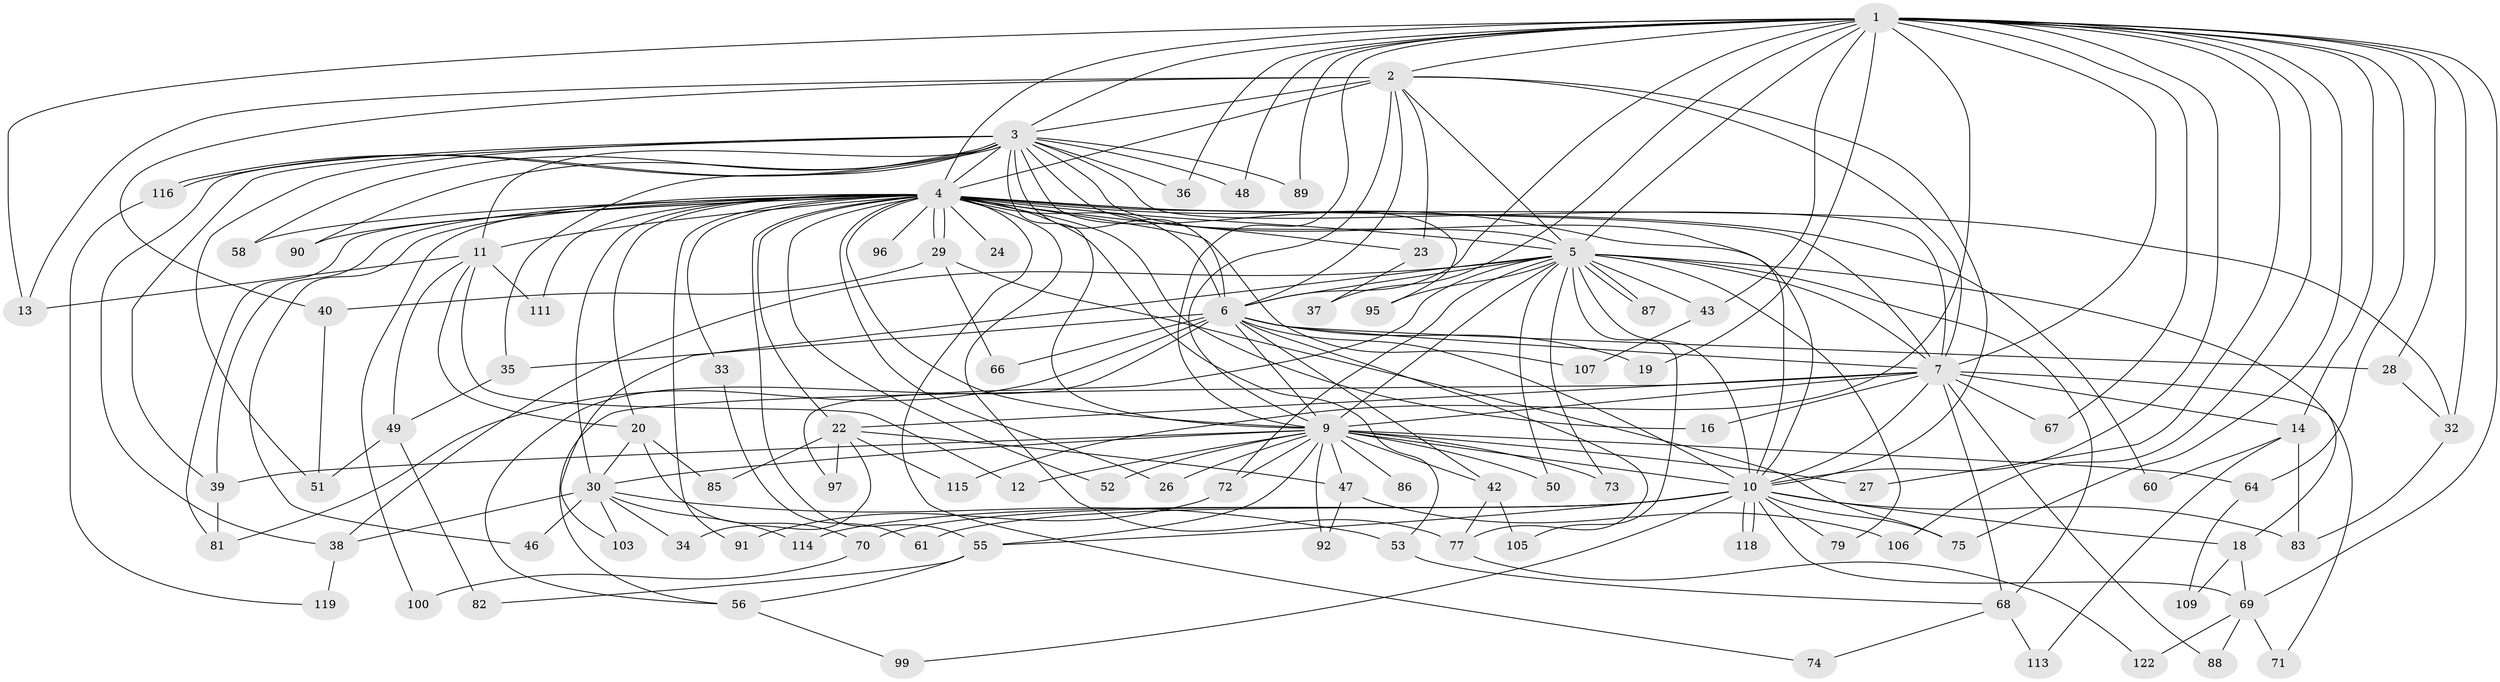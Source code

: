 // original degree distribution, {30: 0.00819672131147541, 12: 0.00819672131147541, 26: 0.00819672131147541, 24: 0.00819672131147541, 23: 0.01639344262295082, 18: 0.00819672131147541, 19: 0.00819672131147541, 31: 0.00819672131147541, 22: 0.00819672131147541, 8: 0.02459016393442623, 2: 0.5573770491803278, 3: 0.18032786885245902, 5: 0.02459016393442623, 4: 0.11475409836065574, 7: 0.00819672131147541, 6: 0.00819672131147541}
// Generated by graph-tools (version 1.1) at 2025/10/02/27/25 16:10:56]
// undirected, 91 vertices, 210 edges
graph export_dot {
graph [start="1"]
  node [color=gray90,style=filled];
  1 [super="+80"];
  2 [super="+17"];
  3 [super="+62"];
  4 [super="+8"];
  5 [super="+25"];
  6 [super="+45"];
  7 [super="+57"];
  9 [super="+21"];
  10 [super="+108"];
  11 [super="+15"];
  12;
  13 [super="+84"];
  14 [super="+110"];
  16 [super="+31"];
  18 [super="+101"];
  19;
  20 [super="+41"];
  22;
  23;
  24;
  26 [super="+54"];
  27;
  28 [super="+117"];
  29;
  30 [super="+102"];
  32 [super="+94"];
  33;
  34;
  35;
  36;
  37;
  38;
  39 [super="+44"];
  40;
  42;
  43;
  46;
  47 [super="+63"];
  48;
  49;
  50;
  51 [super="+59"];
  52;
  53;
  55 [super="+65"];
  56 [super="+112"];
  58;
  60;
  61;
  64 [super="+76"];
  66;
  67;
  68 [super="+121"];
  69;
  70 [super="+78"];
  71;
  72;
  73;
  74;
  75 [super="+93"];
  77 [super="+120"];
  79;
  81 [super="+98"];
  82;
  83 [super="+104"];
  85;
  86;
  87;
  88;
  89;
  90;
  91;
  92;
  95;
  96;
  97;
  99;
  100;
  103;
  105;
  106;
  107;
  109;
  111;
  113;
  114;
  115;
  116;
  118;
  119;
  122;
  1 -- 2;
  1 -- 3 [weight=2];
  1 -- 4 [weight=2];
  1 -- 5 [weight=2];
  1 -- 6;
  1 -- 7;
  1 -- 9;
  1 -- 10;
  1 -- 13;
  1 -- 14;
  1 -- 19;
  1 -- 27;
  1 -- 28 [weight=2];
  1 -- 36;
  1 -- 37;
  1 -- 43;
  1 -- 48;
  1 -- 64 [weight=2];
  1 -- 67;
  1 -- 69;
  1 -- 75;
  1 -- 89;
  1 -- 106;
  1 -- 115;
  1 -- 32;
  2 -- 3 [weight=2];
  2 -- 4 [weight=2];
  2 -- 5;
  2 -- 6;
  2 -- 7;
  2 -- 9;
  2 -- 10;
  2 -- 13;
  2 -- 40;
  2 -- 23;
  3 -- 4 [weight=2];
  3 -- 5;
  3 -- 6;
  3 -- 7;
  3 -- 9;
  3 -- 10;
  3 -- 11;
  3 -- 35;
  3 -- 36;
  3 -- 38;
  3 -- 39;
  3 -- 48;
  3 -- 58;
  3 -- 89;
  3 -- 90;
  3 -- 95;
  3 -- 116;
  3 -- 116;
  3 -- 51;
  4 -- 5 [weight=2];
  4 -- 6 [weight=3];
  4 -- 7 [weight=2];
  4 -- 9 [weight=2];
  4 -- 10 [weight=3];
  4 -- 29;
  4 -- 29;
  4 -- 46;
  4 -- 52;
  4 -- 55;
  4 -- 58;
  4 -- 60 [weight=2];
  4 -- 74;
  4 -- 91;
  4 -- 96 [weight=2];
  4 -- 107;
  4 -- 11 [weight=2];
  4 -- 77;
  4 -- 16 [weight=2];
  4 -- 81;
  4 -- 20;
  4 -- 22;
  4 -- 23;
  4 -- 24;
  4 -- 26 [weight=2];
  4 -- 90;
  4 -- 30;
  4 -- 32;
  4 -- 33;
  4 -- 100;
  4 -- 111;
  4 -- 53;
  4 -- 39;
  5 -- 6;
  5 -- 7;
  5 -- 9;
  5 -- 10;
  5 -- 18;
  5 -- 38;
  5 -- 43;
  5 -- 50;
  5 -- 68;
  5 -- 73;
  5 -- 79;
  5 -- 87;
  5 -- 87;
  5 -- 95;
  5 -- 97;
  5 -- 103;
  5 -- 105;
  5 -- 72;
  6 -- 7;
  6 -- 9;
  6 -- 10;
  6 -- 19;
  6 -- 28;
  6 -- 35;
  6 -- 42;
  6 -- 66;
  6 -- 77;
  6 -- 81;
  6 -- 56;
  7 -- 9 [weight=3];
  7 -- 10;
  7 -- 14;
  7 -- 16;
  7 -- 22;
  7 -- 56;
  7 -- 67;
  7 -- 71;
  7 -- 88;
  7 -- 68;
  9 -- 10;
  9 -- 12;
  9 -- 26;
  9 -- 27;
  9 -- 39;
  9 -- 42;
  9 -- 50;
  9 -- 52;
  9 -- 55;
  9 -- 73;
  9 -- 86 [weight=2];
  9 -- 92;
  9 -- 64;
  9 -- 72;
  9 -- 30;
  9 -- 47 [weight=2];
  10 -- 18;
  10 -- 61;
  10 -- 69;
  10 -- 70 [weight=2];
  10 -- 79;
  10 -- 83;
  10 -- 99;
  10 -- 114;
  10 -- 118;
  10 -- 118;
  10 -- 55;
  10 -- 75;
  11 -- 12;
  11 -- 20;
  11 -- 49;
  11 -- 111;
  11 -- 13;
  14 -- 113;
  14 -- 60;
  14 -- 83;
  18 -- 109;
  18 -- 69;
  20 -- 70;
  20 -- 85;
  20 -- 30;
  22 -- 34;
  22 -- 47;
  22 -- 85;
  22 -- 97;
  22 -- 115;
  23 -- 37;
  28 -- 32;
  29 -- 40;
  29 -- 66;
  29 -- 75;
  30 -- 34;
  30 -- 46;
  30 -- 53;
  30 -- 114;
  30 -- 38;
  30 -- 103;
  32 -- 83;
  33 -- 61;
  35 -- 49;
  38 -- 119;
  39 -- 81;
  40 -- 51;
  42 -- 105;
  42 -- 77;
  43 -- 107;
  47 -- 106;
  47 -- 92;
  49 -- 51;
  49 -- 82;
  53 -- 68;
  55 -- 56;
  55 -- 82;
  56 -- 99;
  64 -- 109;
  68 -- 74;
  68 -- 113;
  69 -- 71;
  69 -- 88;
  69 -- 122;
  70 -- 100;
  72 -- 91;
  77 -- 122;
  116 -- 119;
}
